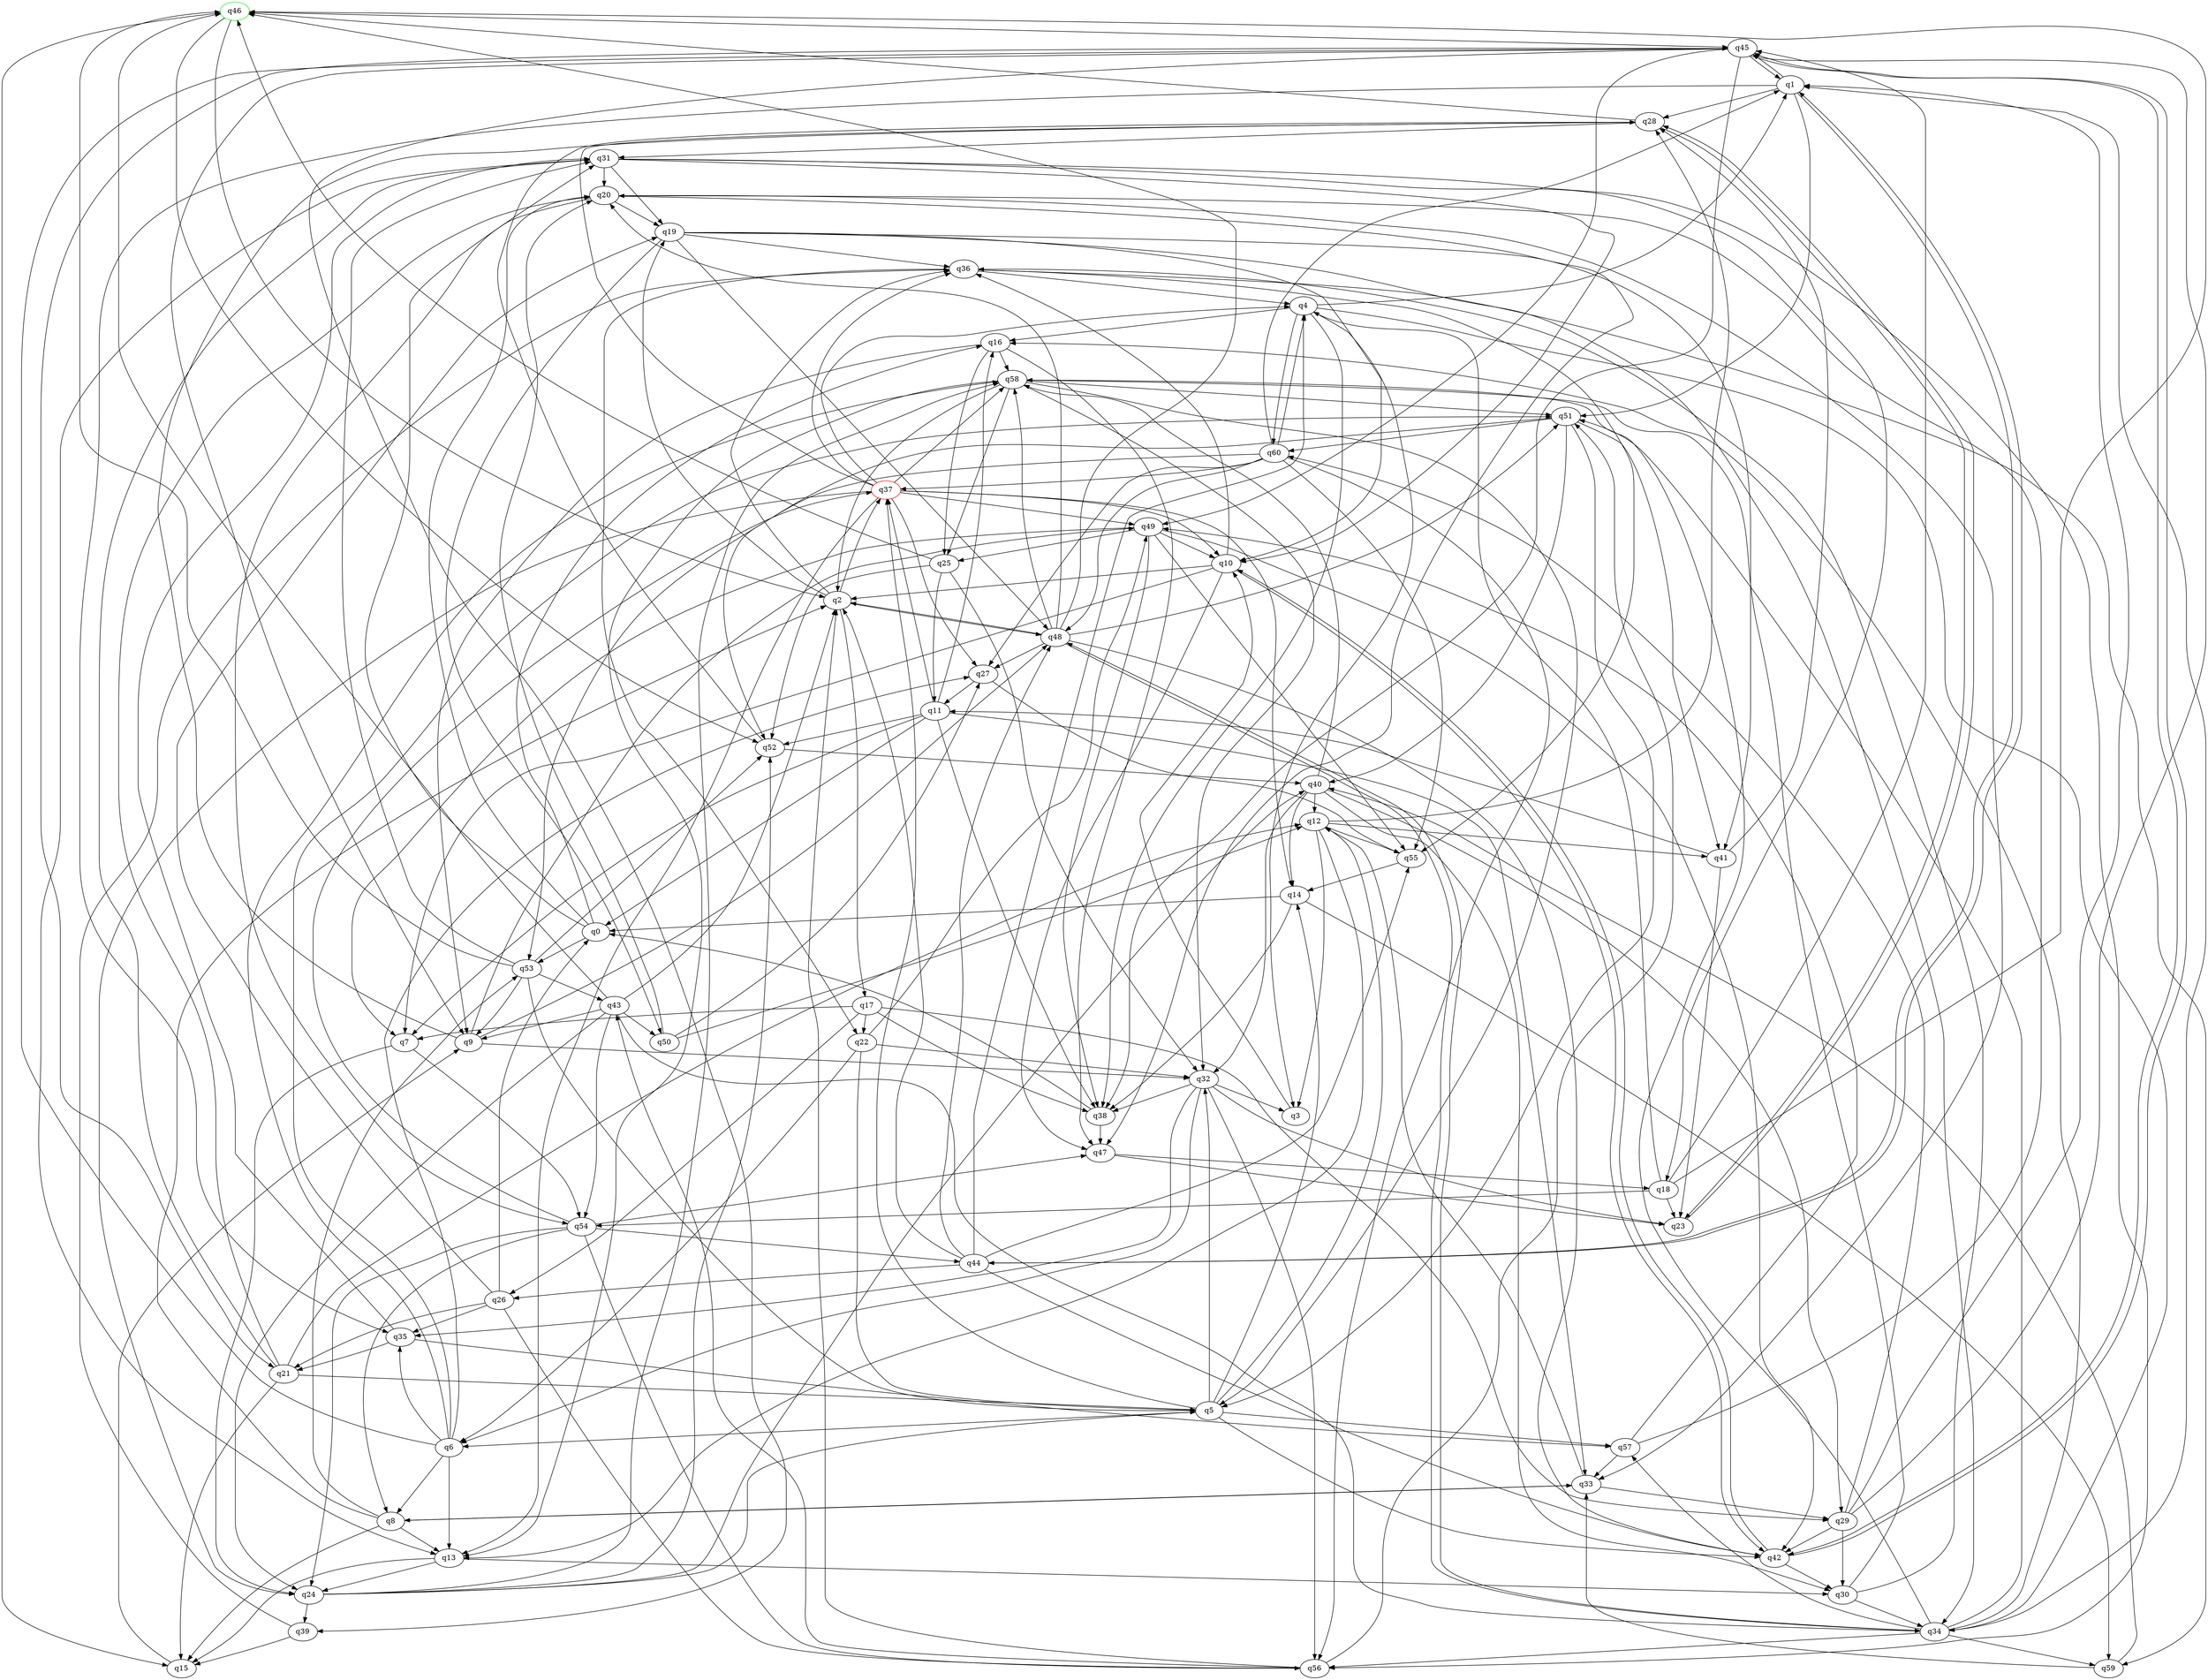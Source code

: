 digraph A{
q46 [initial=1,color=green];
q37 [final=1,color=red];
q0 -> q16;
q0 -> q20;
q0 -> q31;
q0 -> q53;
q1 -> q28;
q1 -> q35;
q1 -> q44;
q1 -> q45;
q1 -> q51;
q2 -> q17;
q2 -> q19;
q2 -> q36;
q2 -> q37;
q2 -> q48;
q3 -> q10;
q4 -> q1;
q4 -> q3;
q4 -> q16;
q4 -> q34;
q4 -> q38;
q4 -> q60;
q5 -> q6;
q5 -> q12;
q5 -> q14;
q5 -> q32;
q5 -> q37;
q5 -> q42;
q5 -> q57;
q6 -> q8;
q6 -> q13;
q6 -> q27;
q6 -> q35;
q6 -> q45;
q6 -> q51;
q6 -> q58;
q7 -> q24;
q7 -> q54;
q8 -> q2;
q8 -> q13;
q8 -> q15;
q8 -> q33;
q8 -> q53;
q9 -> q28;
q9 -> q32;
q9 -> q48;
q9 -> q49;
q10 -> q2;
q10 -> q7;
q10 -> q36;
q10 -> q42;
q10 -> q47;
q11 -> q0;
q11 -> q7;
q11 -> q16;
q11 -> q33;
q11 -> q37;
q11 -> q38;
q11 -> q52;
q12 -> q3;
q12 -> q13;
q12 -> q28;
q12 -> q41;
q12 -> q55;
q13 -> q15;
q13 -> q24;
q13 -> q30;
q14 -> q0;
q14 -> q38;
q14 -> q59;
q15 -> q9;
q16 -> q9;
q16 -> q25;
q16 -> q47;
q16 -> q58;
q17 -> q7;
q17 -> q22;
q17 -> q26;
q17 -> q29;
q17 -> q38;
q18 -> q4;
q18 -> q23;
q18 -> q45;
q18 -> q46;
q18 -> q54;
q19 -> q10;
q19 -> q34;
q19 -> q36;
q19 -> q41;
q19 -> q48;
q19 -> q50;
q20 -> q19;
q20 -> q33;
q20 -> q47;
q20 -> q54;
q21 -> q5;
q21 -> q12;
q21 -> q15;
q21 -> q20;
q21 -> q31;
q22 -> q5;
q22 -> q6;
q22 -> q32;
q22 -> q49;
q23 -> q28;
q24 -> q5;
q24 -> q39;
q24 -> q40;
q24 -> q52;
q24 -> q58;
q25 -> q11;
q25 -> q32;
q25 -> q46;
q25 -> q52;
q26 -> q0;
q26 -> q19;
q26 -> q21;
q26 -> q35;
q26 -> q56;
q27 -> q11;
q27 -> q55;
q28 -> q23;
q28 -> q31;
q28 -> q46;
q29 -> q1;
q29 -> q30;
q29 -> q42;
q29 -> q45;
q29 -> q60;
q30 -> q34;
q30 -> q36;
q30 -> q58;
q31 -> q10;
q31 -> q13;
q31 -> q18;
q31 -> q19;
q31 -> q20;
q31 -> q56;
q32 -> q3;
q32 -> q6;
q32 -> q23;
q32 -> q35;
q32 -> q38;
q32 -> q56;
q33 -> q8;
q33 -> q12;
q33 -> q29;
q34 -> q1;
q34 -> q16;
q34 -> q48;
q34 -> q51;
q34 -> q56;
q34 -> q57;
q34 -> q58;
q34 -> q59;
q35 -> q21;
q35 -> q31;
q35 -> q57;
q36 -> q4;
q36 -> q22;
q36 -> q55;
q36 -> q59;
q37 -> q4;
q37 -> q10;
q37 -> q13;
q37 -> q14;
q37 -> q24;
q37 -> q27;
q37 -> q28;
q37 -> q36;
q37 -> q49;
q37 -> q58;
q38 -> q0;
q38 -> q47;
q39 -> q15;
q39 -> q36;
q40 -> q12;
q40 -> q14;
q40 -> q29;
q40 -> q30;
q40 -> q32;
q40 -> q58;
q41 -> q11;
q41 -> q23;
q41 -> q28;
q42 -> q10;
q42 -> q30;
q42 -> q45;
q43 -> q2;
q43 -> q9;
q43 -> q24;
q43 -> q34;
q43 -> q46;
q43 -> q50;
q43 -> q54;
q44 -> q1;
q44 -> q2;
q44 -> q4;
q44 -> q26;
q44 -> q42;
q44 -> q48;
q44 -> q55;
q45 -> q1;
q45 -> q9;
q45 -> q21;
q45 -> q38;
q45 -> q39;
q45 -> q42;
q45 -> q49;
q46 -> q2;
q46 -> q15;
q46 -> q45;
q46 -> q52;
q47 -> q18;
q47 -> q23;
q48 -> q2;
q48 -> q20;
q48 -> q27;
q48 -> q34;
q48 -> q42;
q48 -> q46;
q48 -> q51;
q48 -> q58;
q49 -> q7;
q49 -> q10;
q49 -> q25;
q49 -> q38;
q49 -> q42;
q49 -> q55;
q50 -> q12;
q50 -> q20;
q50 -> q27;
q51 -> q5;
q51 -> q40;
q51 -> q41;
q51 -> q52;
q51 -> q60;
q52 -> q28;
q52 -> q40;
q53 -> q5;
q53 -> q9;
q53 -> q31;
q53 -> q43;
q53 -> q46;
q53 -> q52;
q54 -> q8;
q54 -> q24;
q54 -> q37;
q54 -> q44;
q54 -> q47;
q54 -> q56;
q55 -> q14;
q56 -> q2;
q56 -> q43;
q56 -> q51;
q57 -> q20;
q57 -> q33;
q57 -> q49;
q58 -> q2;
q58 -> q5;
q58 -> q13;
q58 -> q25;
q58 -> q32;
q58 -> q51;
q59 -> q33;
q59 -> q40;
q60 -> q1;
q60 -> q4;
q60 -> q27;
q60 -> q37;
q60 -> q48;
q60 -> q53;
q60 -> q55;
q60 -> q56;
}